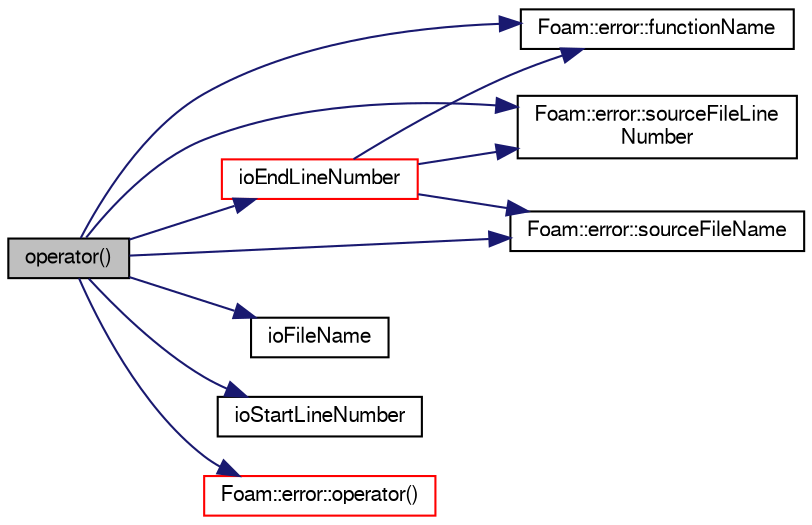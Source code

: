digraph "operator()"
{
  bgcolor="transparent";
  edge [fontname="FreeSans",fontsize="10",labelfontname="FreeSans",labelfontsize="10"];
  node [fontname="FreeSans",fontsize="10",shape=record];
  rankdir="LR";
  Node73 [label="operator()",height=0.2,width=0.4,color="black", fillcolor="grey75", style="filled", fontcolor="black"];
  Node73 -> Node74 [color="midnightblue",fontsize="10",style="solid",fontname="FreeSans"];
  Node74 [label="Foam::error::functionName",height=0.2,width=0.4,color="black",URL="$a26082.html#a766cd6bf57c8f60839a8d04eab0bdf14"];
  Node73 -> Node75 [color="midnightblue",fontsize="10",style="solid",fontname="FreeSans"];
  Node75 [label="ioEndLineNumber",height=0.2,width=0.4,color="red",URL="$a26086.html#a8f31741a5497f159f1ec818e54db905e"];
  Node75 -> Node74 [color="midnightblue",fontsize="10",style="solid",fontname="FreeSans"];
  Node75 -> Node122 [color="midnightblue",fontsize="10",style="solid",fontname="FreeSans"];
  Node122 [label="Foam::error::sourceFileLine\lNumber",height=0.2,width=0.4,color="black",URL="$a26082.html#afc15d9e726f7bcd039a0f4279168e24d"];
  Node75 -> Node123 [color="midnightblue",fontsize="10",style="solid",fontname="FreeSans"];
  Node123 [label="Foam::error::sourceFileName",height=0.2,width=0.4,color="black",URL="$a26082.html#a33d9bc75452bb66d0c307b2df3b90ff2"];
  Node73 -> Node124 [color="midnightblue",fontsize="10",style="solid",fontname="FreeSans"];
  Node124 [label="ioFileName",height=0.2,width=0.4,color="black",URL="$a26086.html#a2134f7c0f761f6ae819a8dda4ebb942f"];
  Node73 -> Node125 [color="midnightblue",fontsize="10",style="solid",fontname="FreeSans"];
  Node125 [label="ioStartLineNumber",height=0.2,width=0.4,color="black",URL="$a26086.html#ab215316bd355d5aebabd958d32803697"];
  Node73 -> Node126 [color="midnightblue",fontsize="10",style="solid",fontname="FreeSans"];
  Node126 [label="Foam::error::operator()",height=0.2,width=0.4,color="red",URL="$a26082.html#a51e360c35a2d5e72afca4ea370bc04fb",tooltip="Explicitly convert to OSstream for << operations. "];
  Node73 -> Node122 [color="midnightblue",fontsize="10",style="solid",fontname="FreeSans"];
  Node73 -> Node123 [color="midnightblue",fontsize="10",style="solid",fontname="FreeSans"];
}
